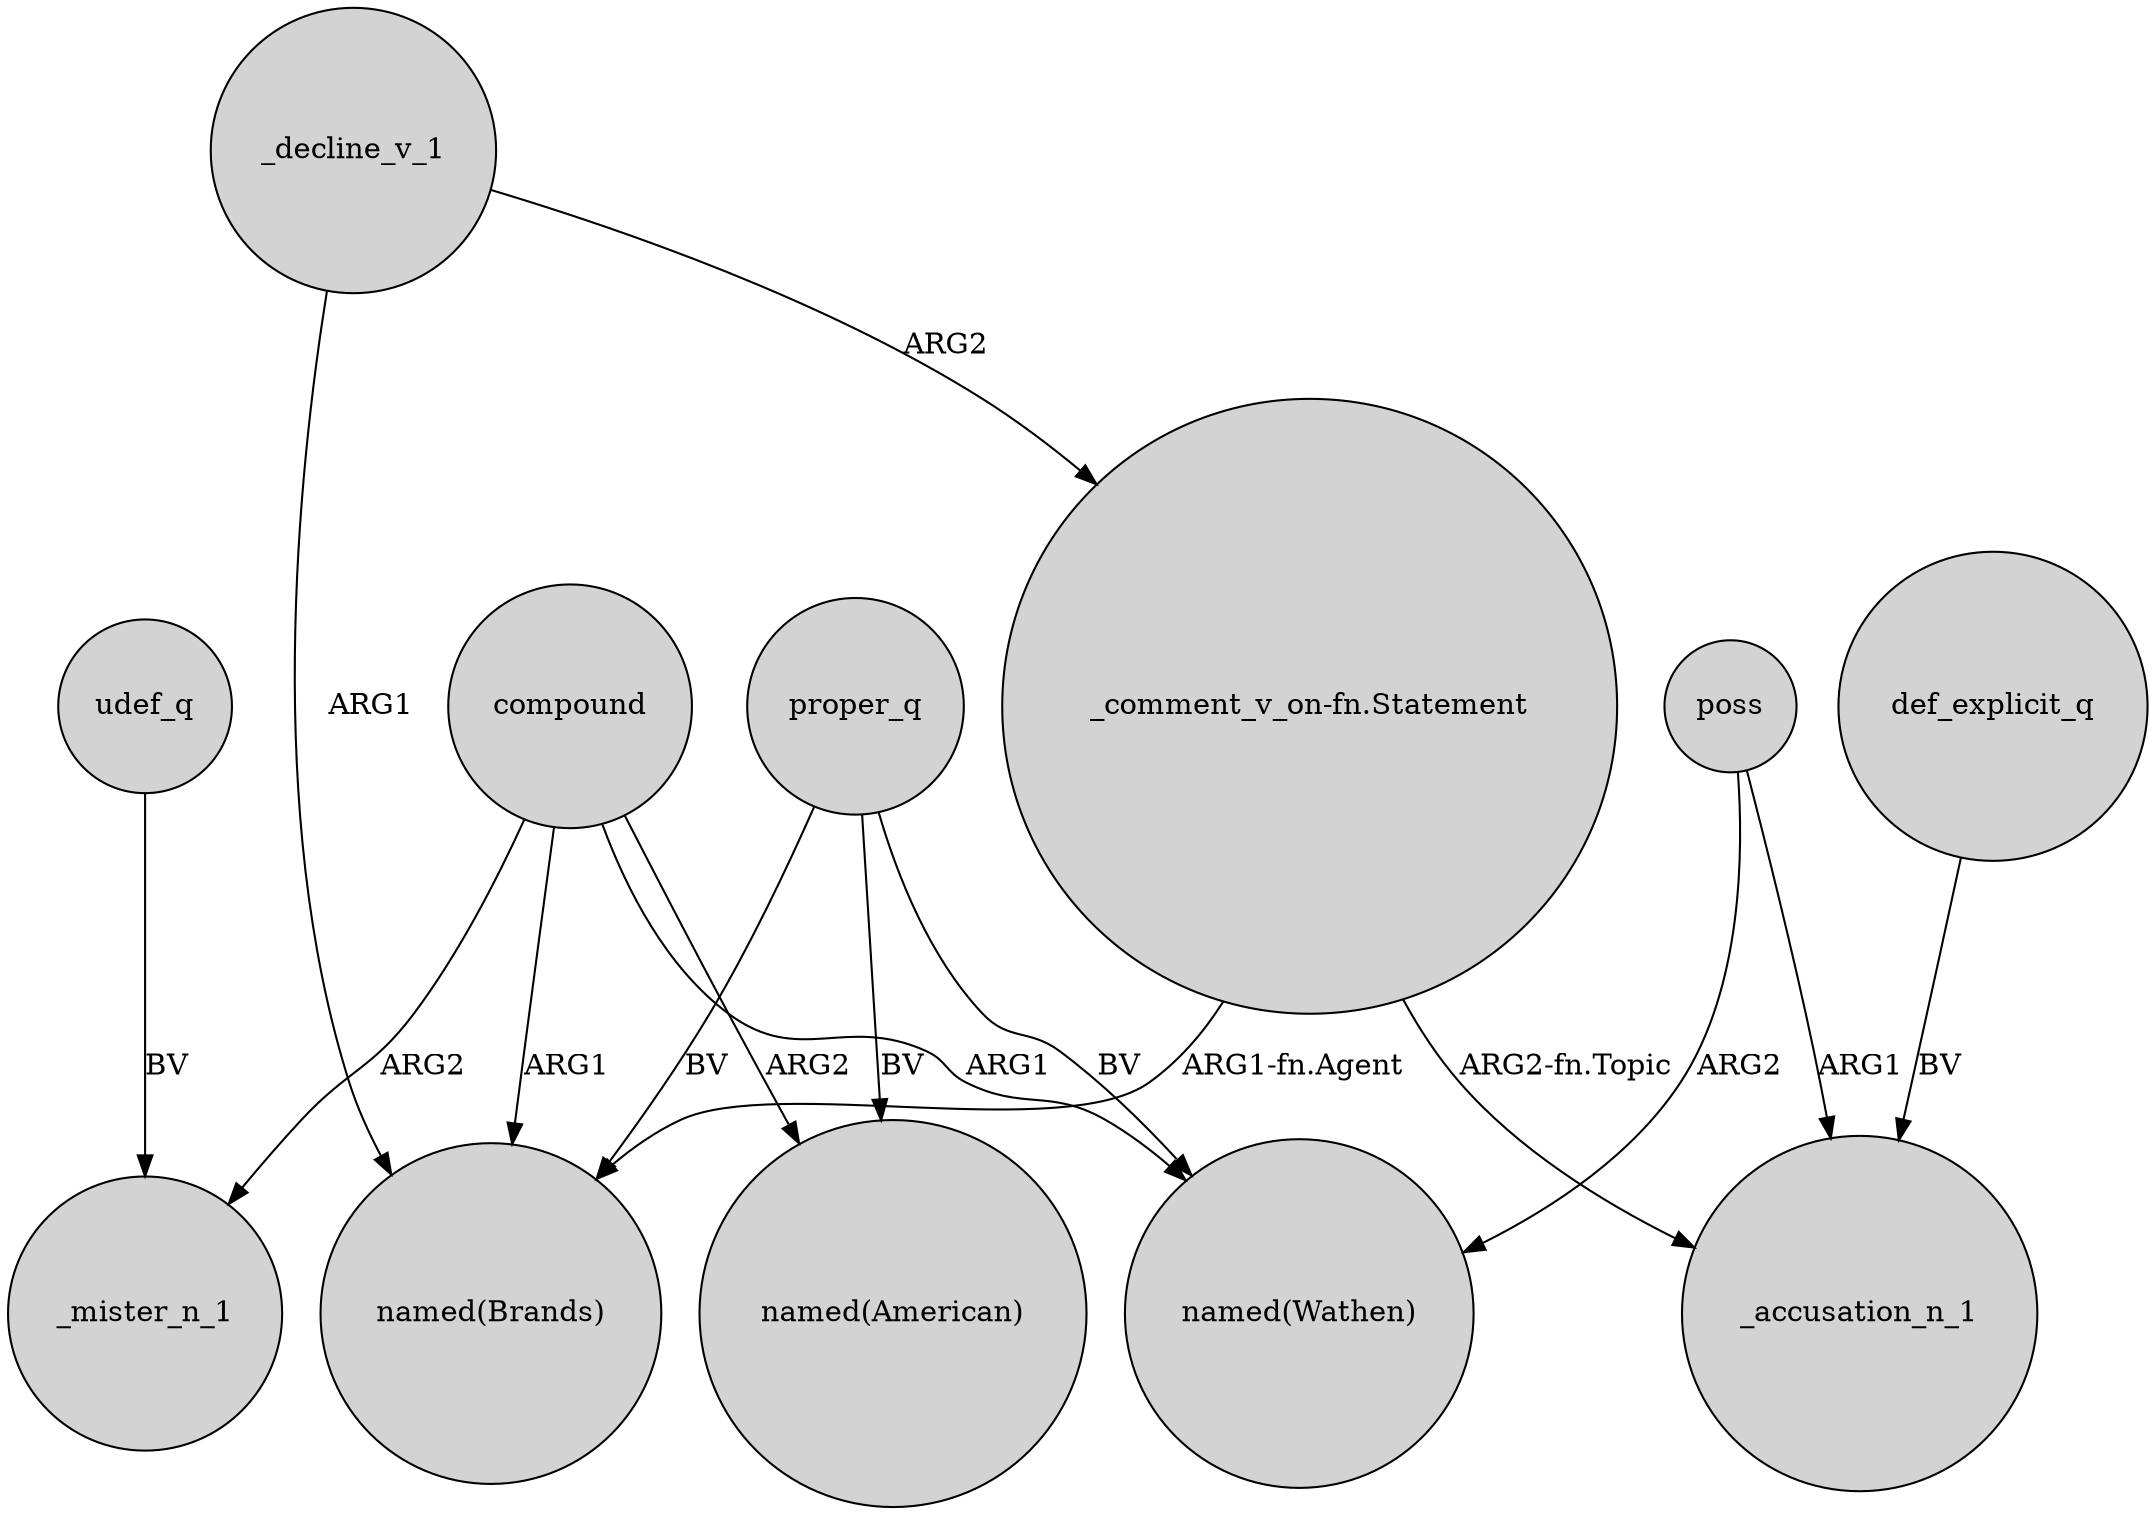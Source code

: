 digraph {
	node [shape=circle style=filled]
	udef_q -> _mister_n_1 [label=BV]
	_decline_v_1 -> "named(Brands)" [label=ARG1]
	poss -> _accusation_n_1 [label=ARG1]
	compound -> "named(Brands)" [label=ARG1]
	compound -> "named(Wathen)" [label=ARG1]
	def_explicit_q -> _accusation_n_1 [label=BV]
	"_comment_v_on-fn.Statement" -> _accusation_n_1 [label="ARG2-fn.Topic"]
	"_comment_v_on-fn.Statement" -> "named(Brands)" [label="ARG1-fn.Agent"]
	compound -> _mister_n_1 [label=ARG2]
	poss -> "named(Wathen)" [label=ARG2]
	proper_q -> "named(American)" [label=BV]
	compound -> "named(American)" [label=ARG2]
	_decline_v_1 -> "_comment_v_on-fn.Statement" [label=ARG2]
	proper_q -> "named(Brands)" [label=BV]
	proper_q -> "named(Wathen)" [label=BV]
}
